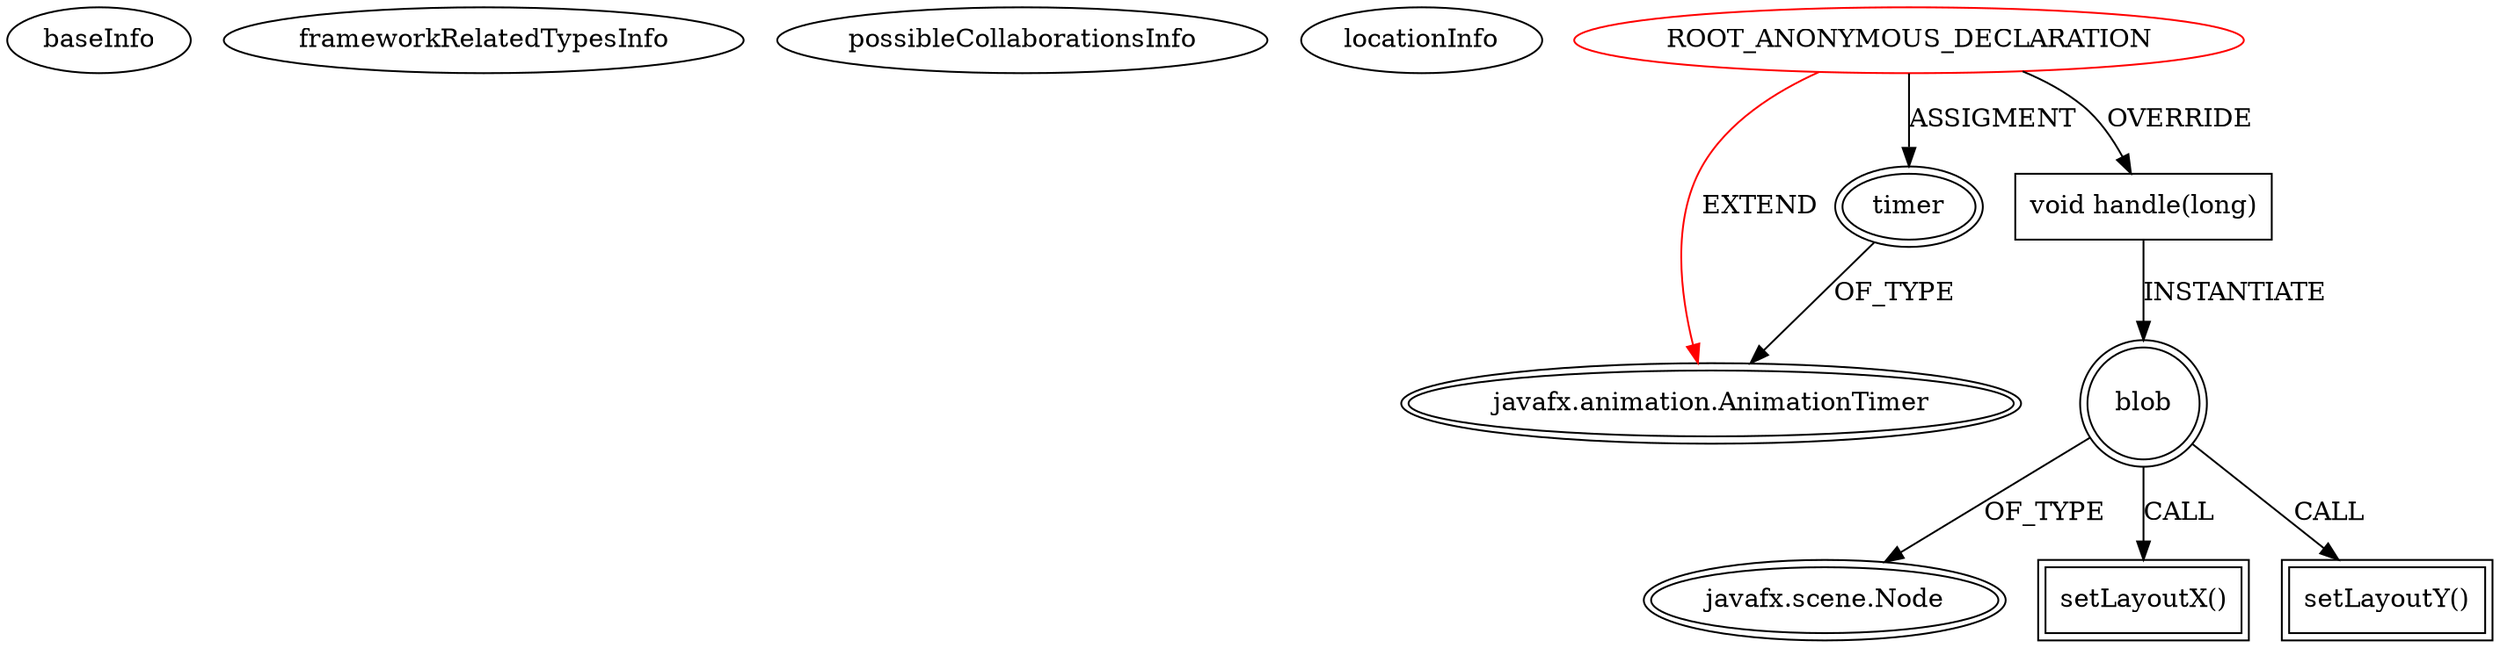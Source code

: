 digraph {
baseInfo[graphId=3636,category="extension_graph",isAnonymous=true,possibleRelation=false]
frameworkRelatedTypesInfo[0="javafx.animation.AnimationTimer"]
possibleCollaborationsInfo[]
locationInfo[projectName="miho-SpringSimulator",filePath="/miho-SpringSimulator/SpringSimulator-master/SpringSimulator/src/main/java/eu/mihosoft/vrl/springsimulation/Main_old.java",contextSignature="void initSimulation(javafx.scene.layout.Pane)",graphId="3636"]
0[label="ROOT_ANONYMOUS_DECLARATION",vertexType="ROOT_ANONYMOUS_DECLARATION",isFrameworkType=false,color=red]
1[label="javafx.animation.AnimationTimer",vertexType="FRAMEWORK_CLASS_TYPE",isFrameworkType=true,peripheries=2]
2[label="timer",vertexType="OUTSIDE_VARIABLE_EXPRESION",isFrameworkType=true,peripheries=2]
4[label="void handle(long)",vertexType="OVERRIDING_METHOD_DECLARATION",isFrameworkType=false,shape=box]
5[label="blob",vertexType="VARIABLE_EXPRESION",isFrameworkType=true,peripheries=2,shape=circle]
7[label="javafx.scene.Node",vertexType="FRAMEWORK_CLASS_TYPE",isFrameworkType=true,peripheries=2]
6[label="setLayoutX()",vertexType="INSIDE_CALL",isFrameworkType=true,peripheries=2,shape=box]
9[label="setLayoutY()",vertexType="INSIDE_CALL",isFrameworkType=true,peripheries=2,shape=box]
0->1[label="EXTEND",color=red]
0->2[label="ASSIGMENT"]
2->1[label="OF_TYPE"]
0->4[label="OVERRIDE"]
4->5[label="INSTANTIATE"]
5->7[label="OF_TYPE"]
5->6[label="CALL"]
5->9[label="CALL"]
}
